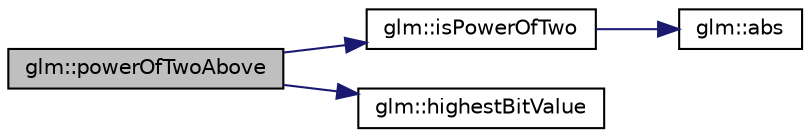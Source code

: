 digraph "glm::powerOfTwoAbove"
{
  edge [fontname="Helvetica",fontsize="10",labelfontname="Helvetica",labelfontsize="10"];
  node [fontname="Helvetica",fontsize="10",shape=record];
  rankdir="LR";
  Node1 [label="glm::powerOfTwoAbove",height=0.2,width=0.4,color="black", fillcolor="grey75", style="filled", fontcolor="black"];
  Node1 -> Node2 [color="midnightblue",fontsize="10",style="solid",fontname="Helvetica"];
  Node2 [label="glm::isPowerOfTwo",height=0.2,width=0.4,color="black", fillcolor="white", style="filled",URL="$group__gtx__bit.html#ga3c0b3e843fa21220f08e801bb558470a"];
  Node2 -> Node3 [color="midnightblue",fontsize="10",style="solid",fontname="Helvetica"];
  Node3 [label="glm::abs",height=0.2,width=0.4,color="black", fillcolor="white", style="filled",URL="$group__core__func__common.html#gaea946f96ec1df259802effe9f532e1c1"];
  Node1 -> Node4 [color="midnightblue",fontsize="10",style="solid",fontname="Helvetica"];
  Node4 [label="glm::highestBitValue",height=0.2,width=0.4,color="black", fillcolor="white", style="filled",URL="$group__gtx__bit.html#ga485d3ead7f6c624b00cc800c68ab8e08"];
}
